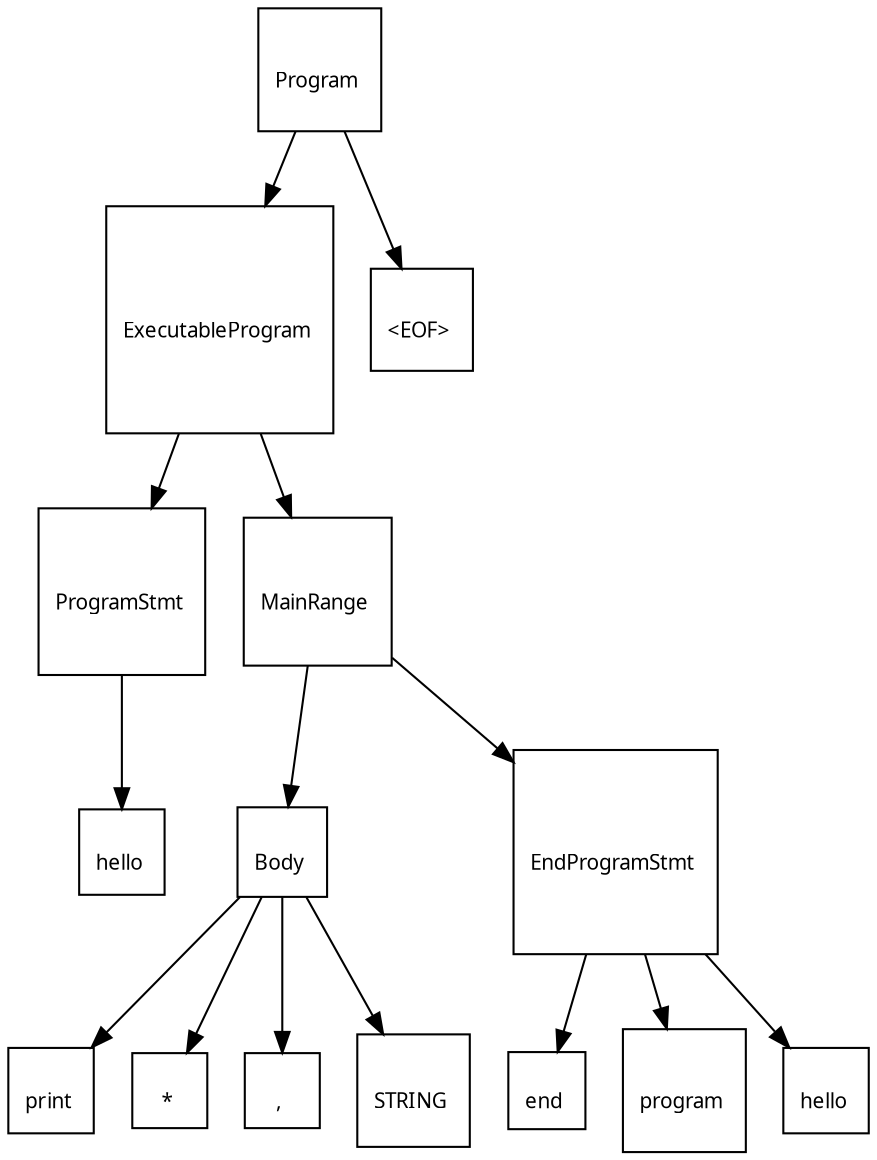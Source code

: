 digraph G {
  charset="UTF-8"
  node [shape=square, fontname="Arial Unicode MS"];
  "7ce97d4d-825b-4f2e-870a-c8b95292cc14" [label="\lProgram \n", fontsize=10];
  "7ce97d4d-825b-4f2e-870a-c8b95292cc14" -> "808de764-4011-4b71-abc5-4603def51030";
  "808de764-4011-4b71-abc5-4603def51030" [label="\lExecutableProgram \n", fontsize=10];
  "808de764-4011-4b71-abc5-4603def51030" -> "dcb01cd8-76e3-45c1-a750-710f20f49edf";
  "dcb01cd8-76e3-45c1-a750-710f20f49edf" [label="\lProgramStmt \n", fontsize=10];
  "dcb01cd8-76e3-45c1-a750-710f20f49edf" -> "011a87cf-caca-4384-b53c-b3892aef376f";
  "011a87cf-caca-4384-b53c-b3892aef376f" [label="\lhello \n", fontsize=10];
  "808de764-4011-4b71-abc5-4603def51030" -> "f3465261-d8aa-4636-b285-ad2036915348";
  "f3465261-d8aa-4636-b285-ad2036915348" [label="\lMainRange \n", fontsize=10];
  "f3465261-d8aa-4636-b285-ad2036915348" -> "a98a18c6-95e7-47c1-8680-6b8a1c5d2126";
  "a98a18c6-95e7-47c1-8680-6b8a1c5d2126" [label="\lBody \n", fontsize=10];
  "a98a18c6-95e7-47c1-8680-6b8a1c5d2126" -> "9f48c3a9-7494-485f-9261-0ac58e89759c";
  "9f48c3a9-7494-485f-9261-0ac58e89759c" [label="\lprint \n", fontsize=10];
  "a98a18c6-95e7-47c1-8680-6b8a1c5d2126" -> "b4a700e8-ec60-4d93-90a2-32da1d11a672";
  "b4a700e8-ec60-4d93-90a2-32da1d11a672" [label="\l* \n", fontsize=10];
  "a98a18c6-95e7-47c1-8680-6b8a1c5d2126" -> "e08bde0e-1267-4e13-966d-a9f10614bca6";
  "e08bde0e-1267-4e13-966d-a9f10614bca6" [label="\l, \n", fontsize=10];
  "a98a18c6-95e7-47c1-8680-6b8a1c5d2126" -> "2afa5a10-1103-40af-a614-f2074aec67ad";
  "2afa5a10-1103-40af-a614-f2074aec67ad" [label="\lSTRING \n", fontsize=10];
  "f3465261-d8aa-4636-b285-ad2036915348" -> "110c51d3-68f2-4b07-8d21-d49306ddea64";
  "110c51d3-68f2-4b07-8d21-d49306ddea64" [label="\lEndProgramStmt \n", fontsize=10];
  "110c51d3-68f2-4b07-8d21-d49306ddea64" -> "5f81211d-3362-46ca-97ed-0a64f3de8bda";
  "5f81211d-3362-46ca-97ed-0a64f3de8bda" [label="\lend \n", fontsize=10];
  "110c51d3-68f2-4b07-8d21-d49306ddea64" -> "da098a3e-337c-401e-8297-8667758f4010";
  "da098a3e-337c-401e-8297-8667758f4010" [label="\lprogram \n", fontsize=10];
  "110c51d3-68f2-4b07-8d21-d49306ddea64" -> "55b22fbe-8469-4021-9234-d7a248f701f8";
  "55b22fbe-8469-4021-9234-d7a248f701f8" [label="\lhello \n", fontsize=10];
  "7ce97d4d-825b-4f2e-870a-c8b95292cc14" -> "3da24957-f38e-4b52-ba87-14013fff8c83";
  "3da24957-f38e-4b52-ba87-14013fff8c83" [label="\l&lt;EOF&gt; \n", fontsize=10];
}
